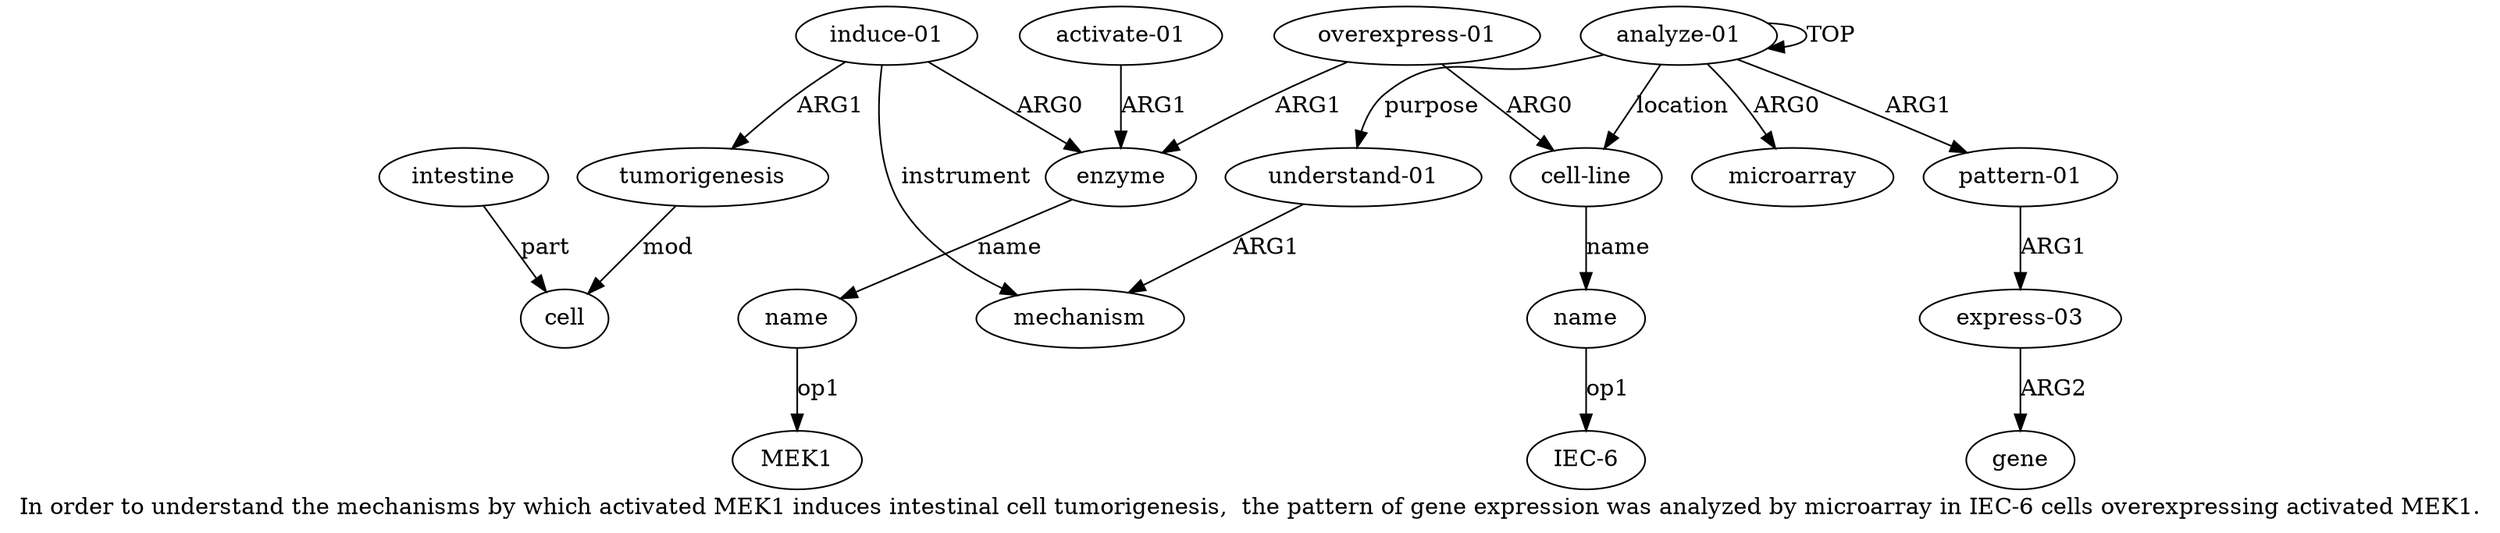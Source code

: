 digraph  {
	graph [label="In order to understand the mechanisms by which activated MEK1 induces intestinal cell tumorigenesis,  the pattern of gene expression \
was analyzed by microarray in IEC-6 cells overexpressing activated MEK1."];
	node [label="\N"];
	a15	 [color=black,
		gold_ind=15,
		gold_label=cell,
		label=cell,
		test_ind=15,
		test_label=cell];
	a14	 [color=black,
		gold_ind=14,
		gold_label=tumorigenesis,
		label=tumorigenesis,
		test_ind=14,
		test_label=tumorigenesis];
	a14 -> a15 [key=0,
	color=black,
	gold_label=mod,
	label=mod,
	test_label=mod];
a16 [color=black,
	gold_ind=16,
	gold_label=intestine,
	label=intestine,
	test_ind=16,
	test_label=intestine];
a16 -> a15 [key=0,
color=black,
gold_label=part,
label=part,
test_label=part];
a11 [color=black,
gold_ind=11,
gold_label=enzyme,
label=enzyme,
test_ind=11,
test_label=enzyme];
a12 [color=black,
gold_ind=12,
gold_label=name,
label=name,
test_ind=12,
test_label=name];
a11 -> a12 [key=0,
color=black,
gold_label=name,
label=name,
test_label=name];
a10 [color=black,
gold_ind=10,
gold_label="induce-01",
label="induce-01",
test_ind=10,
test_label="induce-01"];
a10 -> a14 [key=0,
color=black,
gold_label=ARG1,
label=ARG1,
test_label=ARG1];
a10 -> a11 [key=0,
color=black,
gold_label=ARG0,
label=ARG0,
test_label=ARG0];
a9 [color=black,
gold_ind=9,
gold_label=mechanism,
label=mechanism,
test_ind=9,
test_label=mechanism];
a10 -> a9 [key=0,
color=black,
gold_label=instrument,
label=instrument,
test_label=instrument];
a13 [color=black,
gold_ind=13,
gold_label="activate-01",
label="activate-01",
test_ind=13,
test_label="activate-01"];
a13 -> a11 [key=0,
color=black,
gold_label=ARG1,
label=ARG1,
test_label=ARG1];
"a12 MEK1" [color=black,
gold_ind=-1,
gold_label=MEK1,
label=MEK1,
test_ind=-1,
test_label=MEK1];
a12 -> "a12 MEK1" [key=0,
color=black,
gold_label=op1,
label=op1,
test_label=op1];
"a6 IEC-6" [color=black,
gold_ind=-1,
gold_label="IEC-6",
label="IEC-6",
test_ind=-1,
test_label="IEC-6"];
a1 [color=black,
gold_ind=1,
gold_label=microarray,
label=microarray,
test_ind=1,
test_label=microarray];
a0 [color=black,
gold_ind=0,
gold_label="analyze-01",
label="analyze-01",
test_ind=0,
test_label="analyze-01"];
a0 -> a1 [key=0,
color=black,
gold_label=ARG0,
label=ARG0,
test_label=ARG0];
a0 -> a0 [key=0,
color=black,
gold_label=TOP,
label=TOP,
test_label=TOP];
a2 [color=black,
gold_ind=2,
gold_label="pattern-01",
label="pattern-01",
test_ind=2,
test_label="pattern-01"];
a0 -> a2 [key=0,
color=black,
gold_label=ARG1,
label=ARG1,
test_label=ARG1];
a5 [color=black,
gold_ind=5,
gold_label="cell-line",
label="cell-line",
test_ind=5,
test_label="cell-line"];
a0 -> a5 [key=0,
color=black,
gold_label=location,
label=location,
test_label=location];
a8 [color=black,
gold_ind=8,
gold_label="understand-01",
label="understand-01",
test_ind=8,
test_label="understand-01"];
a0 -> a8 [key=0,
color=black,
gold_label=purpose,
label=purpose,
test_label=purpose];
a3 [color=black,
gold_ind=3,
gold_label="express-03",
label="express-03",
test_ind=3,
test_label="express-03"];
a4 [color=black,
gold_ind=4,
gold_label=gene,
label=gene,
test_ind=4,
test_label=gene];
a3 -> a4 [key=0,
color=black,
gold_label=ARG2,
label=ARG2,
test_label=ARG2];
a2 -> a3 [key=0,
color=black,
gold_label=ARG1,
label=ARG1,
test_label=ARG1];
a6 [color=black,
gold_ind=6,
gold_label=name,
label=name,
test_ind=6,
test_label=name];
a5 -> a6 [key=0,
color=black,
gold_label=name,
label=name,
test_label=name];
a7 [color=black,
gold_ind=7,
gold_label="overexpress-01",
label="overexpress-01",
test_ind=7,
test_label="overexpress-01"];
a7 -> a11 [key=0,
color=black,
gold_label=ARG1,
label=ARG1,
test_label=ARG1];
a7 -> a5 [key=0,
color=black,
gold_label=ARG0,
label=ARG0,
test_label=ARG0];
a6 -> "a6 IEC-6" [key=0,
color=black,
gold_label=op1,
label=op1,
test_label=op1];
a8 -> a9 [key=0,
color=black,
gold_label=ARG1,
label=ARG1,
test_label=ARG1];
}
